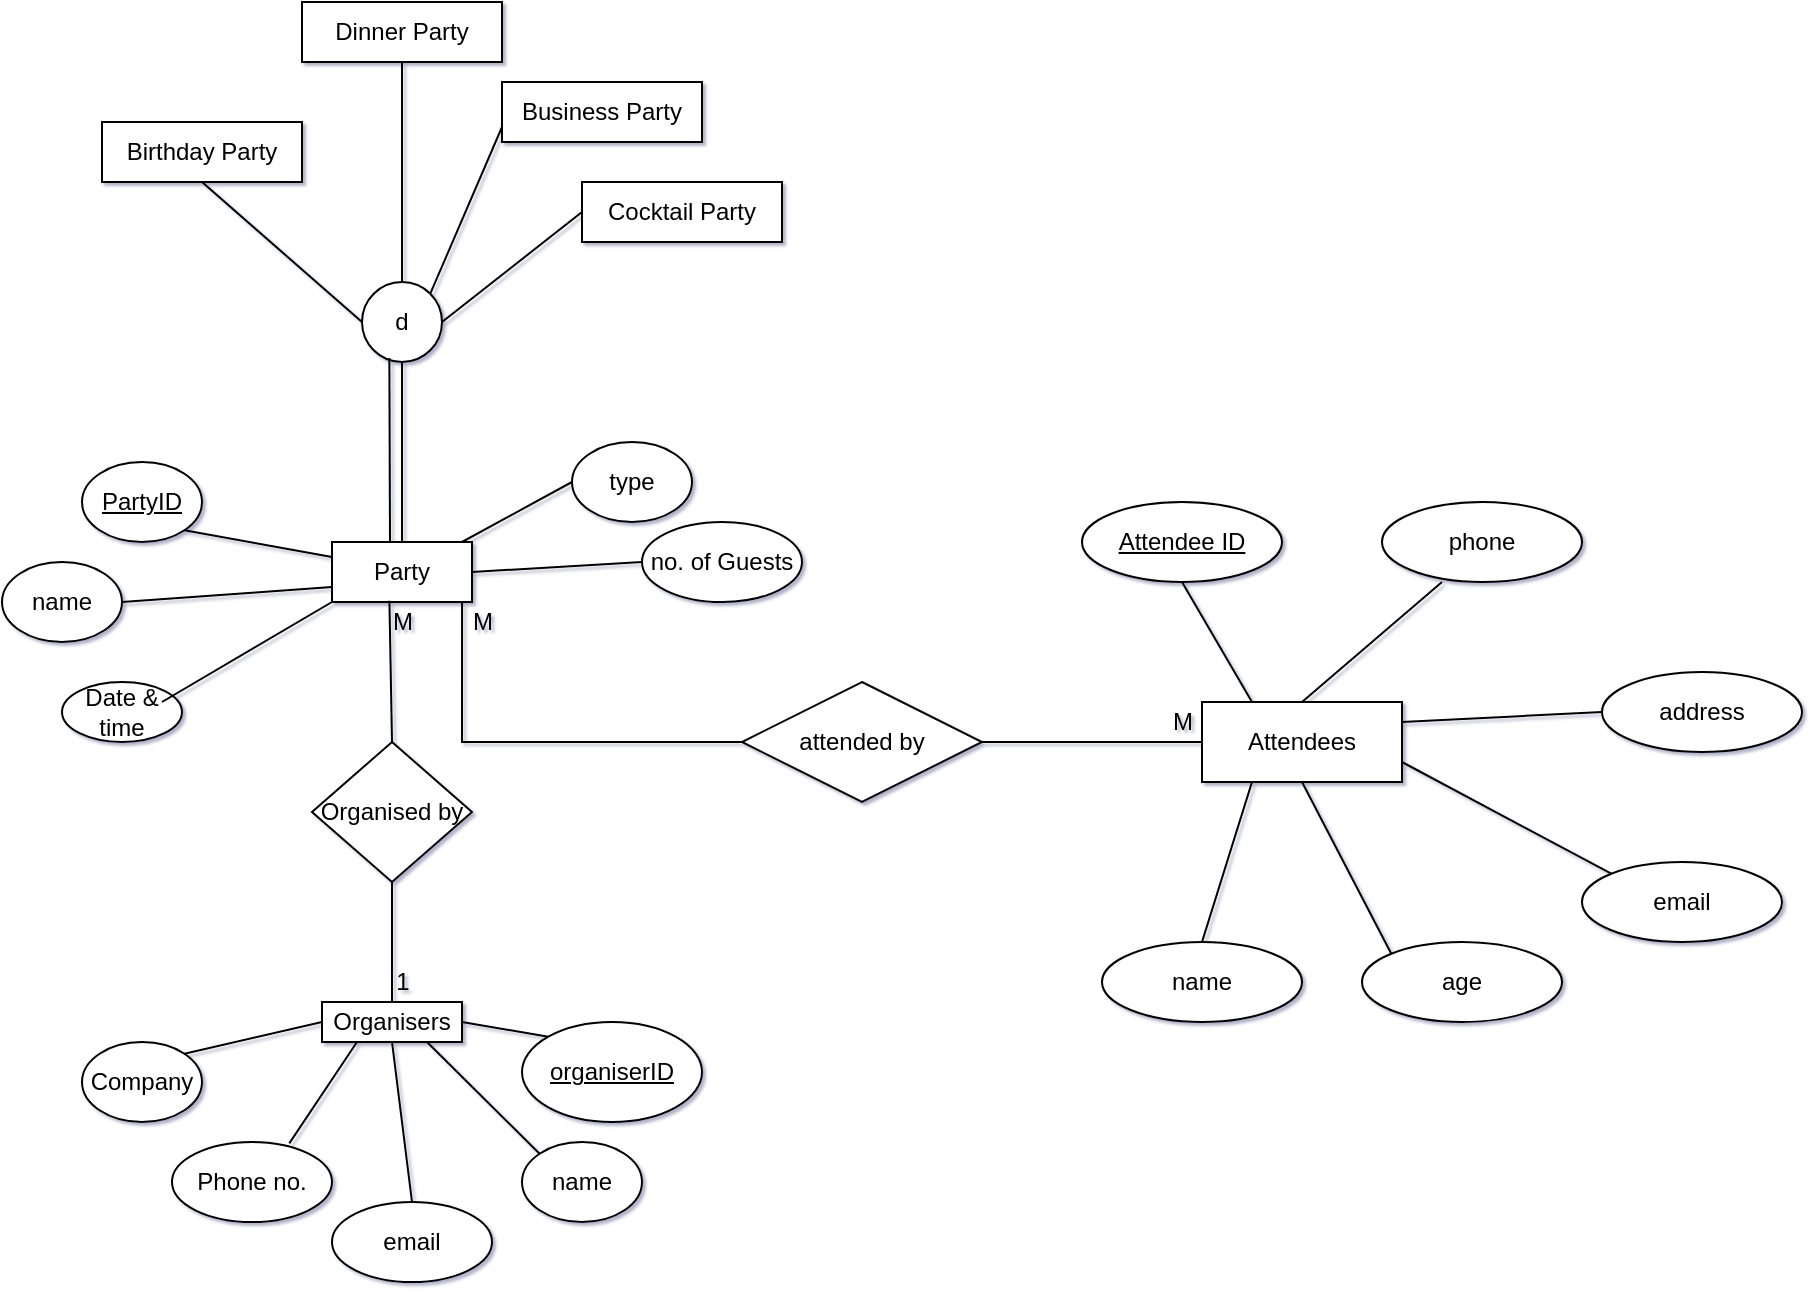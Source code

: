 <mxfile version="15.0.6" type="github">
  <diagram id="R2lEEEUBdFMjLlhIrx00" name="Page-1">
    <mxGraphModel dx="1499" dy="669" grid="0" gridSize="10" guides="1" tooltips="1" connect="1" arrows="1" fold="1" page="0" pageScale="1" pageWidth="850" pageHeight="1100" background="#FFFFFF" math="0" shadow="1" extFonts="Permanent Marker^https://fonts.googleapis.com/css?family=Permanent+Marker">
      <root>
        <mxCell id="0" />
        <mxCell id="1" parent="0" />
        <mxCell id="33nhRfvFIWK5ysiOkJzc-4" value="Birthday Party" style="rounded=0;whiteSpace=wrap;html=1;" vertex="1" parent="1">
          <mxGeometry x="160" y="280" width="100" height="30" as="geometry" />
        </mxCell>
        <mxCell id="33nhRfvFIWK5ysiOkJzc-5" value="Business Party" style="rounded=0;whiteSpace=wrap;html=1;" vertex="1" parent="1">
          <mxGeometry x="360" y="260" width="100" height="30" as="geometry" />
        </mxCell>
        <mxCell id="33nhRfvFIWK5ysiOkJzc-6" value="Dinner Party" style="rounded=0;whiteSpace=wrap;html=1;" vertex="1" parent="1">
          <mxGeometry x="260" y="220" width="100" height="30" as="geometry" />
        </mxCell>
        <mxCell id="33nhRfvFIWK5ysiOkJzc-7" value="Cocktail Party" style="rounded=0;whiteSpace=wrap;html=1;" vertex="1" parent="1">
          <mxGeometry x="400" y="310" width="100" height="30" as="geometry" />
        </mxCell>
        <mxCell id="33nhRfvFIWK5ysiOkJzc-8" value="d" style="ellipse;whiteSpace=wrap;html=1;aspect=fixed;" vertex="1" parent="1">
          <mxGeometry x="290" y="360" width="40" height="40" as="geometry" />
        </mxCell>
        <mxCell id="33nhRfvFIWK5ysiOkJzc-10" value="" style="endArrow=none;html=1;exitX=0.5;exitY=1;exitDx=0;exitDy=0;entryX=0;entryY=0.5;entryDx=0;entryDy=0;" edge="1" parent="1" source="33nhRfvFIWK5ysiOkJzc-4" target="33nhRfvFIWK5ysiOkJzc-8">
          <mxGeometry width="50" height="50" relative="1" as="geometry">
            <mxPoint x="290" y="490" as="sourcePoint" />
            <mxPoint x="340" y="440" as="targetPoint" />
          </mxGeometry>
        </mxCell>
        <mxCell id="33nhRfvFIWK5ysiOkJzc-11" value="" style="endArrow=none;html=1;entryX=0.5;entryY=0;entryDx=0;entryDy=0;" edge="1" parent="1" source="33nhRfvFIWK5ysiOkJzc-6" target="33nhRfvFIWK5ysiOkJzc-8">
          <mxGeometry width="50" height="50" relative="1" as="geometry">
            <mxPoint x="290" y="490" as="sourcePoint" />
            <mxPoint x="340" y="440" as="targetPoint" />
          </mxGeometry>
        </mxCell>
        <mxCell id="33nhRfvFIWK5ysiOkJzc-12" value="" style="endArrow=none;html=1;entryX=0;entryY=0.75;entryDx=0;entryDy=0;exitX=1;exitY=0;exitDx=0;exitDy=0;" edge="1" parent="1" source="33nhRfvFIWK5ysiOkJzc-8" target="33nhRfvFIWK5ysiOkJzc-5">
          <mxGeometry width="50" height="50" relative="1" as="geometry">
            <mxPoint x="290" y="490" as="sourcePoint" />
            <mxPoint x="340" y="440" as="targetPoint" />
          </mxGeometry>
        </mxCell>
        <mxCell id="33nhRfvFIWK5ysiOkJzc-13" value="" style="endArrow=none;html=1;entryX=0;entryY=0.5;entryDx=0;entryDy=0;exitX=1;exitY=0.5;exitDx=0;exitDy=0;" edge="1" parent="1" source="33nhRfvFIWK5ysiOkJzc-8" target="33nhRfvFIWK5ysiOkJzc-7">
          <mxGeometry width="50" height="50" relative="1" as="geometry">
            <mxPoint x="290" y="490" as="sourcePoint" />
            <mxPoint x="340" y="440" as="targetPoint" />
          </mxGeometry>
        </mxCell>
        <mxCell id="33nhRfvFIWK5ysiOkJzc-14" value="Party" style="rounded=0;whiteSpace=wrap;html=1;" vertex="1" parent="1">
          <mxGeometry x="275" y="490" width="70" height="30" as="geometry" />
        </mxCell>
        <mxCell id="33nhRfvFIWK5ysiOkJzc-16" value="" style="endArrow=none;html=1;entryX=0.5;entryY=1;entryDx=0;entryDy=0;exitX=0.5;exitY=0;exitDx=0;exitDy=0;" edge="1" parent="1" source="33nhRfvFIWK5ysiOkJzc-14" target="33nhRfvFIWK5ysiOkJzc-8">
          <mxGeometry width="50" height="50" relative="1" as="geometry">
            <mxPoint x="311" y="490" as="sourcePoint" />
            <mxPoint x="340" y="510" as="targetPoint" />
            <Array as="points">
              <mxPoint x="310" y="430" />
            </Array>
          </mxGeometry>
        </mxCell>
        <mxCell id="33nhRfvFIWK5ysiOkJzc-17" value="" style="endArrow=none;html=1;entryX=0.342;entryY=0.95;entryDx=0;entryDy=0;entryPerimeter=0;" edge="1" parent="1" target="33nhRfvFIWK5ysiOkJzc-8">
          <mxGeometry width="50" height="50" relative="1" as="geometry">
            <mxPoint x="304" y="490" as="sourcePoint" />
            <mxPoint x="340" y="510" as="targetPoint" />
          </mxGeometry>
        </mxCell>
        <mxCell id="33nhRfvFIWK5ysiOkJzc-18" value="&lt;u&gt;PartyID&lt;/u&gt;" style="ellipse;whiteSpace=wrap;html=1;" vertex="1" parent="1">
          <mxGeometry x="150" y="450" width="60" height="40" as="geometry" />
        </mxCell>
        <mxCell id="33nhRfvFIWK5ysiOkJzc-19" value="name" style="ellipse;whiteSpace=wrap;html=1;" vertex="1" parent="1">
          <mxGeometry x="110" y="500" width="60" height="40" as="geometry" />
        </mxCell>
        <mxCell id="33nhRfvFIWK5ysiOkJzc-20" value="Date &amp;amp; time" style="ellipse;whiteSpace=wrap;html=1;" vertex="1" parent="1">
          <mxGeometry x="140" y="560" width="60" height="30" as="geometry" />
        </mxCell>
        <mxCell id="33nhRfvFIWK5ysiOkJzc-21" value="" style="endArrow=none;html=1;entryX=0;entryY=1;entryDx=0;entryDy=0;" edge="1" parent="1" target="33nhRfvFIWK5ysiOkJzc-14">
          <mxGeometry width="50" height="50" relative="1" as="geometry">
            <mxPoint x="190" y="570" as="sourcePoint" />
            <mxPoint x="340" y="510" as="targetPoint" />
          </mxGeometry>
        </mxCell>
        <mxCell id="33nhRfvFIWK5ysiOkJzc-22" value="" style="endArrow=none;html=1;exitX=1;exitY=0.5;exitDx=0;exitDy=0;entryX=0;entryY=0.75;entryDx=0;entryDy=0;" edge="1" parent="1" source="33nhRfvFIWK5ysiOkJzc-19" target="33nhRfvFIWK5ysiOkJzc-14">
          <mxGeometry width="50" height="50" relative="1" as="geometry">
            <mxPoint x="290" y="560" as="sourcePoint" />
            <mxPoint x="340" y="510" as="targetPoint" />
          </mxGeometry>
        </mxCell>
        <mxCell id="33nhRfvFIWK5ysiOkJzc-23" value="" style="endArrow=none;html=1;exitX=1;exitY=1;exitDx=0;exitDy=0;entryX=0;entryY=0.25;entryDx=0;entryDy=0;" edge="1" parent="1" source="33nhRfvFIWK5ysiOkJzc-18" target="33nhRfvFIWK5ysiOkJzc-14">
          <mxGeometry width="50" height="50" relative="1" as="geometry">
            <mxPoint x="290" y="560" as="sourcePoint" />
            <mxPoint x="280" y="500" as="targetPoint" />
          </mxGeometry>
        </mxCell>
        <mxCell id="33nhRfvFIWK5ysiOkJzc-24" value="type" style="ellipse;whiteSpace=wrap;html=1;" vertex="1" parent="1">
          <mxGeometry x="395" y="440" width="60" height="40" as="geometry" />
        </mxCell>
        <mxCell id="33nhRfvFIWK5ysiOkJzc-25" value="no. of Guests" style="ellipse;whiteSpace=wrap;html=1;" vertex="1" parent="1">
          <mxGeometry x="430" y="480" width="80" height="40" as="geometry" />
        </mxCell>
        <mxCell id="33nhRfvFIWK5ysiOkJzc-26" value="" style="endArrow=none;html=1;entryX=0;entryY=0.5;entryDx=0;entryDy=0;" edge="1" parent="1" target="33nhRfvFIWK5ysiOkJzc-24">
          <mxGeometry width="50" height="50" relative="1" as="geometry">
            <mxPoint x="340" y="490" as="sourcePoint" />
            <mxPoint x="340" y="510" as="targetPoint" />
          </mxGeometry>
        </mxCell>
        <mxCell id="33nhRfvFIWK5ysiOkJzc-27" value="" style="endArrow=none;html=1;entryX=0;entryY=0.5;entryDx=0;entryDy=0;exitX=1;exitY=0.5;exitDx=0;exitDy=0;" edge="1" parent="1" source="33nhRfvFIWK5ysiOkJzc-14" target="33nhRfvFIWK5ysiOkJzc-25">
          <mxGeometry width="50" height="50" relative="1" as="geometry">
            <mxPoint x="290" y="560" as="sourcePoint" />
            <mxPoint x="340" y="510" as="targetPoint" />
          </mxGeometry>
        </mxCell>
        <mxCell id="33nhRfvFIWK5ysiOkJzc-28" value="Organised by" style="rhombus;whiteSpace=wrap;html=1;" vertex="1" parent="1">
          <mxGeometry x="265" y="590" width="80" height="70" as="geometry" />
        </mxCell>
        <mxCell id="33nhRfvFIWK5ysiOkJzc-29" value="" style="endArrow=none;html=1;entryX=0.41;entryY=0.978;entryDx=0;entryDy=0;exitX=0.5;exitY=0;exitDx=0;exitDy=0;entryPerimeter=0;" edge="1" parent="1" source="33nhRfvFIWK5ysiOkJzc-28" target="33nhRfvFIWK5ysiOkJzc-14">
          <mxGeometry width="50" height="50" relative="1" as="geometry">
            <mxPoint x="290" y="600" as="sourcePoint" />
            <mxPoint x="340" y="550" as="targetPoint" />
          </mxGeometry>
        </mxCell>
        <mxCell id="33nhRfvFIWK5ysiOkJzc-30" value="Company" style="ellipse;whiteSpace=wrap;html=1;" vertex="1" parent="1">
          <mxGeometry x="150" y="740" width="60" height="40" as="geometry" />
        </mxCell>
        <mxCell id="33nhRfvFIWK5ysiOkJzc-31" value="name" style="ellipse;whiteSpace=wrap;html=1;" vertex="1" parent="1">
          <mxGeometry x="370" y="790" width="60" height="40" as="geometry" />
        </mxCell>
        <mxCell id="33nhRfvFIWK5ysiOkJzc-32" value="Phone no." style="ellipse;whiteSpace=wrap;html=1;" vertex="1" parent="1">
          <mxGeometry x="195" y="790" width="80" height="40" as="geometry" />
        </mxCell>
        <mxCell id="33nhRfvFIWK5ysiOkJzc-33" value="email" style="ellipse;whiteSpace=wrap;html=1;" vertex="1" parent="1">
          <mxGeometry x="275" y="820" width="80" height="40" as="geometry" />
        </mxCell>
        <mxCell id="33nhRfvFIWK5ysiOkJzc-34" value="&lt;u&gt;organiserID&lt;/u&gt;" style="ellipse;whiteSpace=wrap;html=1;" vertex="1" parent="1">
          <mxGeometry x="370" y="730" width="90" height="50" as="geometry" />
        </mxCell>
        <mxCell id="33nhRfvFIWK5ysiOkJzc-35" value="Organisers" style="rounded=0;whiteSpace=wrap;html=1;" vertex="1" parent="1">
          <mxGeometry x="270" y="720" width="70" height="20" as="geometry" />
        </mxCell>
        <mxCell id="33nhRfvFIWK5ysiOkJzc-48" value="M" style="text;html=1;align=center;verticalAlign=middle;resizable=0;points=[];autosize=1;strokeColor=none;fillColor=none;" vertex="1" parent="1">
          <mxGeometry x="295" y="520" width="30" height="20" as="geometry" />
        </mxCell>
        <mxCell id="33nhRfvFIWK5ysiOkJzc-50" value="" style="endArrow=none;html=1;rounded=0;exitX=0.5;exitY=1;exitDx=0;exitDy=0;entryX=0.5;entryY=0;entryDx=0;entryDy=0;" edge="1" parent="1" source="33nhRfvFIWK5ysiOkJzc-28" target="33nhRfvFIWK5ysiOkJzc-35">
          <mxGeometry relative="1" as="geometry">
            <mxPoint x="310" y="610" as="sourcePoint" />
            <mxPoint x="470" y="610" as="targetPoint" />
          </mxGeometry>
        </mxCell>
        <mxCell id="33nhRfvFIWK5ysiOkJzc-51" value="1" style="text;html=1;align=center;verticalAlign=middle;resizable=0;points=[];autosize=1;strokeColor=none;fillColor=none;" vertex="1" parent="1">
          <mxGeometry x="300" y="700" width="20" height="20" as="geometry" />
        </mxCell>
        <mxCell id="33nhRfvFIWK5ysiOkJzc-52" value="" style="endArrow=none;html=1;rounded=0;exitX=1;exitY=0;exitDx=0;exitDy=0;entryX=0;entryY=0.5;entryDx=0;entryDy=0;" edge="1" parent="1" source="33nhRfvFIWK5ysiOkJzc-30" target="33nhRfvFIWK5ysiOkJzc-35">
          <mxGeometry relative="1" as="geometry">
            <mxPoint x="310" y="650" as="sourcePoint" />
            <mxPoint x="470" y="650" as="targetPoint" />
          </mxGeometry>
        </mxCell>
        <mxCell id="33nhRfvFIWK5ysiOkJzc-53" value="" style="endArrow=none;html=1;rounded=0;exitX=0.733;exitY=0.017;exitDx=0;exitDy=0;exitPerimeter=0;entryX=0.25;entryY=1;entryDx=0;entryDy=0;" edge="1" parent="1" source="33nhRfvFIWK5ysiOkJzc-32" target="33nhRfvFIWK5ysiOkJzc-35">
          <mxGeometry relative="1" as="geometry">
            <mxPoint x="310" y="650" as="sourcePoint" />
            <mxPoint x="470" y="650" as="targetPoint" />
          </mxGeometry>
        </mxCell>
        <mxCell id="33nhRfvFIWK5ysiOkJzc-54" value="" style="endArrow=none;html=1;rounded=0;exitX=0.5;exitY=0;exitDx=0;exitDy=0;entryX=0.5;entryY=1;entryDx=0;entryDy=0;" edge="1" parent="1" source="33nhRfvFIWK5ysiOkJzc-33" target="33nhRfvFIWK5ysiOkJzc-35">
          <mxGeometry relative="1" as="geometry">
            <mxPoint x="310" y="650" as="sourcePoint" />
            <mxPoint x="470" y="650" as="targetPoint" />
          </mxGeometry>
        </mxCell>
        <mxCell id="33nhRfvFIWK5ysiOkJzc-55" value="" style="endArrow=none;html=1;rounded=0;exitX=0;exitY=0;exitDx=0;exitDy=0;entryX=0.75;entryY=1;entryDx=0;entryDy=0;" edge="1" parent="1" source="33nhRfvFIWK5ysiOkJzc-31" target="33nhRfvFIWK5ysiOkJzc-35">
          <mxGeometry relative="1" as="geometry">
            <mxPoint x="310" y="650" as="sourcePoint" />
            <mxPoint x="470" y="650" as="targetPoint" />
          </mxGeometry>
        </mxCell>
        <mxCell id="33nhRfvFIWK5ysiOkJzc-56" value="" style="endArrow=none;html=1;rounded=0;exitX=1;exitY=0.5;exitDx=0;exitDy=0;entryX=0;entryY=0;entryDx=0;entryDy=0;" edge="1" parent="1" source="33nhRfvFIWK5ysiOkJzc-35" target="33nhRfvFIWK5ysiOkJzc-34">
          <mxGeometry relative="1" as="geometry">
            <mxPoint x="310" y="650" as="sourcePoint" />
            <mxPoint x="470" y="650" as="targetPoint" />
          </mxGeometry>
        </mxCell>
        <mxCell id="33nhRfvFIWK5ysiOkJzc-57" value="" style="endArrow=none;html=1;rounded=0;exitX=0.929;exitY=1;exitDx=0;exitDy=0;exitPerimeter=0;entryX=0;entryY=0.5;entryDx=0;entryDy=0;" edge="1" parent="1" source="33nhRfvFIWK5ysiOkJzc-14" target="33nhRfvFIWK5ysiOkJzc-58">
          <mxGeometry relative="1" as="geometry">
            <mxPoint x="280" y="630" as="sourcePoint" />
            <mxPoint x="440" y="630" as="targetPoint" />
            <Array as="points">
              <mxPoint x="340" y="590" />
            </Array>
          </mxGeometry>
        </mxCell>
        <mxCell id="33nhRfvFIWK5ysiOkJzc-58" value="attended by" style="shape=rhombus;perimeter=rhombusPerimeter;whiteSpace=wrap;html=1;align=center;" vertex="1" parent="1">
          <mxGeometry x="480" y="560" width="120" height="60" as="geometry" />
        </mxCell>
        <mxCell id="33nhRfvFIWK5ysiOkJzc-59" value="M" style="text;html=1;align=center;verticalAlign=middle;resizable=0;points=[];autosize=1;strokeColor=none;fillColor=none;" vertex="1" parent="1">
          <mxGeometry x="335" y="520" width="30" height="20" as="geometry" />
        </mxCell>
        <mxCell id="33nhRfvFIWK5ysiOkJzc-60" value="Attendees" style="whiteSpace=wrap;html=1;align=center;" vertex="1" parent="1">
          <mxGeometry x="710" y="570" width="100" height="40" as="geometry" />
        </mxCell>
        <mxCell id="33nhRfvFIWK5ysiOkJzc-61" value="" style="endArrow=none;html=1;rounded=0;exitX=1;exitY=0.5;exitDx=0;exitDy=0;entryX=0;entryY=0.5;entryDx=0;entryDy=0;" edge="1" parent="1" source="33nhRfvFIWK5ysiOkJzc-58" target="33nhRfvFIWK5ysiOkJzc-60">
          <mxGeometry relative="1" as="geometry">
            <mxPoint x="620" y="520" as="sourcePoint" />
            <mxPoint x="780" y="520" as="targetPoint" />
          </mxGeometry>
        </mxCell>
        <mxCell id="33nhRfvFIWK5ysiOkJzc-62" value="M" style="text;html=1;align=center;verticalAlign=middle;resizable=0;points=[];autosize=1;strokeColor=none;fillColor=none;" vertex="1" parent="1">
          <mxGeometry x="685" y="570" width="30" height="20" as="geometry" />
        </mxCell>
        <mxCell id="33nhRfvFIWK5ysiOkJzc-63" value="&lt;u&gt;Attendee ID&lt;/u&gt;" style="ellipse;whiteSpace=wrap;html=1;align=center;" vertex="1" parent="1">
          <mxGeometry x="650" y="470" width="100" height="40" as="geometry" />
        </mxCell>
        <mxCell id="33nhRfvFIWK5ysiOkJzc-64" value="name" style="ellipse;whiteSpace=wrap;html=1;align=center;" vertex="1" parent="1">
          <mxGeometry x="660" y="690" width="100" height="40" as="geometry" />
        </mxCell>
        <mxCell id="33nhRfvFIWK5ysiOkJzc-65" value="phone" style="ellipse;whiteSpace=wrap;html=1;align=center;" vertex="1" parent="1">
          <mxGeometry x="800" y="470" width="100" height="40" as="geometry" />
        </mxCell>
        <mxCell id="33nhRfvFIWK5ysiOkJzc-66" value="email" style="ellipse;whiteSpace=wrap;html=1;align=center;" vertex="1" parent="1">
          <mxGeometry x="900" y="650" width="100" height="40" as="geometry" />
        </mxCell>
        <mxCell id="33nhRfvFIWK5ysiOkJzc-67" value="age" style="ellipse;whiteSpace=wrap;html=1;align=center;" vertex="1" parent="1">
          <mxGeometry x="790" y="690" width="100" height="40" as="geometry" />
        </mxCell>
        <mxCell id="33nhRfvFIWK5ysiOkJzc-68" value="address" style="ellipse;whiteSpace=wrap;html=1;align=center;" vertex="1" parent="1">
          <mxGeometry x="910" y="555" width="100" height="40" as="geometry" />
        </mxCell>
        <mxCell id="33nhRfvFIWK5ysiOkJzc-70" value="" style="endArrow=none;html=1;rounded=0;exitX=0.5;exitY=1;exitDx=0;exitDy=0;entryX=0.25;entryY=0;entryDx=0;entryDy=0;" edge="1" parent="1" source="33nhRfvFIWK5ysiOkJzc-63" target="33nhRfvFIWK5ysiOkJzc-60">
          <mxGeometry relative="1" as="geometry">
            <mxPoint x="770" y="540" as="sourcePoint" />
            <mxPoint x="930" y="540" as="targetPoint" />
          </mxGeometry>
        </mxCell>
        <mxCell id="33nhRfvFIWK5ysiOkJzc-71" value="" style="endArrow=none;html=1;rounded=0;entryX=0.3;entryY=1;entryDx=0;entryDy=0;entryPerimeter=0;exitX=0.5;exitY=0;exitDx=0;exitDy=0;" edge="1" parent="1" source="33nhRfvFIWK5ysiOkJzc-60" target="33nhRfvFIWK5ysiOkJzc-65">
          <mxGeometry relative="1" as="geometry">
            <mxPoint x="770" y="540" as="sourcePoint" />
            <mxPoint x="930" y="540" as="targetPoint" />
          </mxGeometry>
        </mxCell>
        <mxCell id="33nhRfvFIWK5ysiOkJzc-72" value="" style="endArrow=none;html=1;rounded=0;exitX=1;exitY=0.25;exitDx=0;exitDy=0;entryX=0;entryY=0.5;entryDx=0;entryDy=0;" edge="1" parent="1" source="33nhRfvFIWK5ysiOkJzc-60" target="33nhRfvFIWK5ysiOkJzc-68">
          <mxGeometry relative="1" as="geometry">
            <mxPoint x="770" y="540" as="sourcePoint" />
            <mxPoint x="930" y="540" as="targetPoint" />
          </mxGeometry>
        </mxCell>
        <mxCell id="33nhRfvFIWK5ysiOkJzc-73" value="" style="endArrow=none;html=1;rounded=0;exitX=0.25;exitY=1;exitDx=0;exitDy=0;entryX=0.5;entryY=0;entryDx=0;entryDy=0;" edge="1" parent="1" source="33nhRfvFIWK5ysiOkJzc-60" target="33nhRfvFIWK5ysiOkJzc-64">
          <mxGeometry relative="1" as="geometry">
            <mxPoint x="770" y="540" as="sourcePoint" />
            <mxPoint x="930" y="540" as="targetPoint" />
          </mxGeometry>
        </mxCell>
        <mxCell id="33nhRfvFIWK5ysiOkJzc-74" value="" style="endArrow=none;html=1;rounded=0;exitX=0.5;exitY=1;exitDx=0;exitDy=0;entryX=0;entryY=0;entryDx=0;entryDy=0;" edge="1" parent="1" source="33nhRfvFIWK5ysiOkJzc-60" target="33nhRfvFIWK5ysiOkJzc-67">
          <mxGeometry relative="1" as="geometry">
            <mxPoint x="770" y="540" as="sourcePoint" />
            <mxPoint x="930" y="540" as="targetPoint" />
          </mxGeometry>
        </mxCell>
        <mxCell id="33nhRfvFIWK5ysiOkJzc-75" value="" style="endArrow=none;html=1;rounded=0;exitX=1;exitY=0.75;exitDx=0;exitDy=0;entryX=0;entryY=0;entryDx=0;entryDy=0;" edge="1" parent="1" source="33nhRfvFIWK5ysiOkJzc-60" target="33nhRfvFIWK5ysiOkJzc-66">
          <mxGeometry relative="1" as="geometry">
            <mxPoint x="770" y="540" as="sourcePoint" />
            <mxPoint x="930" y="540" as="targetPoint" />
          </mxGeometry>
        </mxCell>
      </root>
    </mxGraphModel>
  </diagram>
</mxfile>
